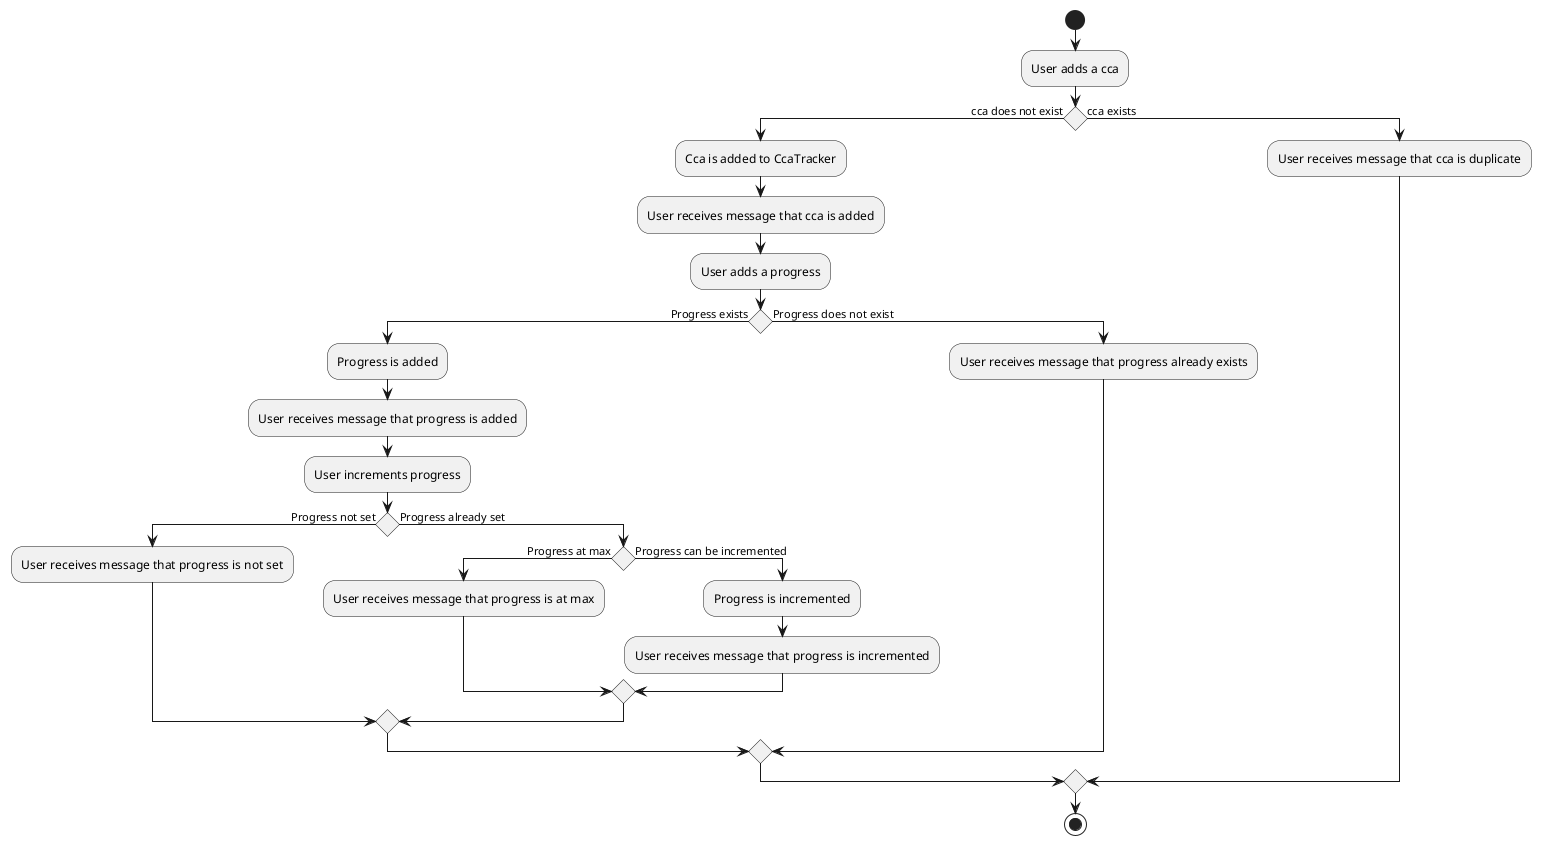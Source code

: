 @startuml

start
:User adds a cca;
if () then (cca does not exist)
    :Cca is added to CcaTracker;
    :User receives message that cca is added;
    :User adds a progress;
    if () then (Progress exists)
        :Progress is added;
        :User receives message that progress is added;
        :User increments progress;
        if () then (Progress not set)
            :User receives message that progress is not set;
        else (Progress already set)
            if () then (Progress at max)
                :User receives message that progress is at max;

            else (Progress can be incremented)
                :Progress is incremented;
                :User receives message that progress is incremented;
            endif
        endif
    else (Progress does not exist)
        :User receives message that progress already exists;

    endif
else (cca exists)
    :User receives message that cca is duplicate;
endif
stop

@enduml
